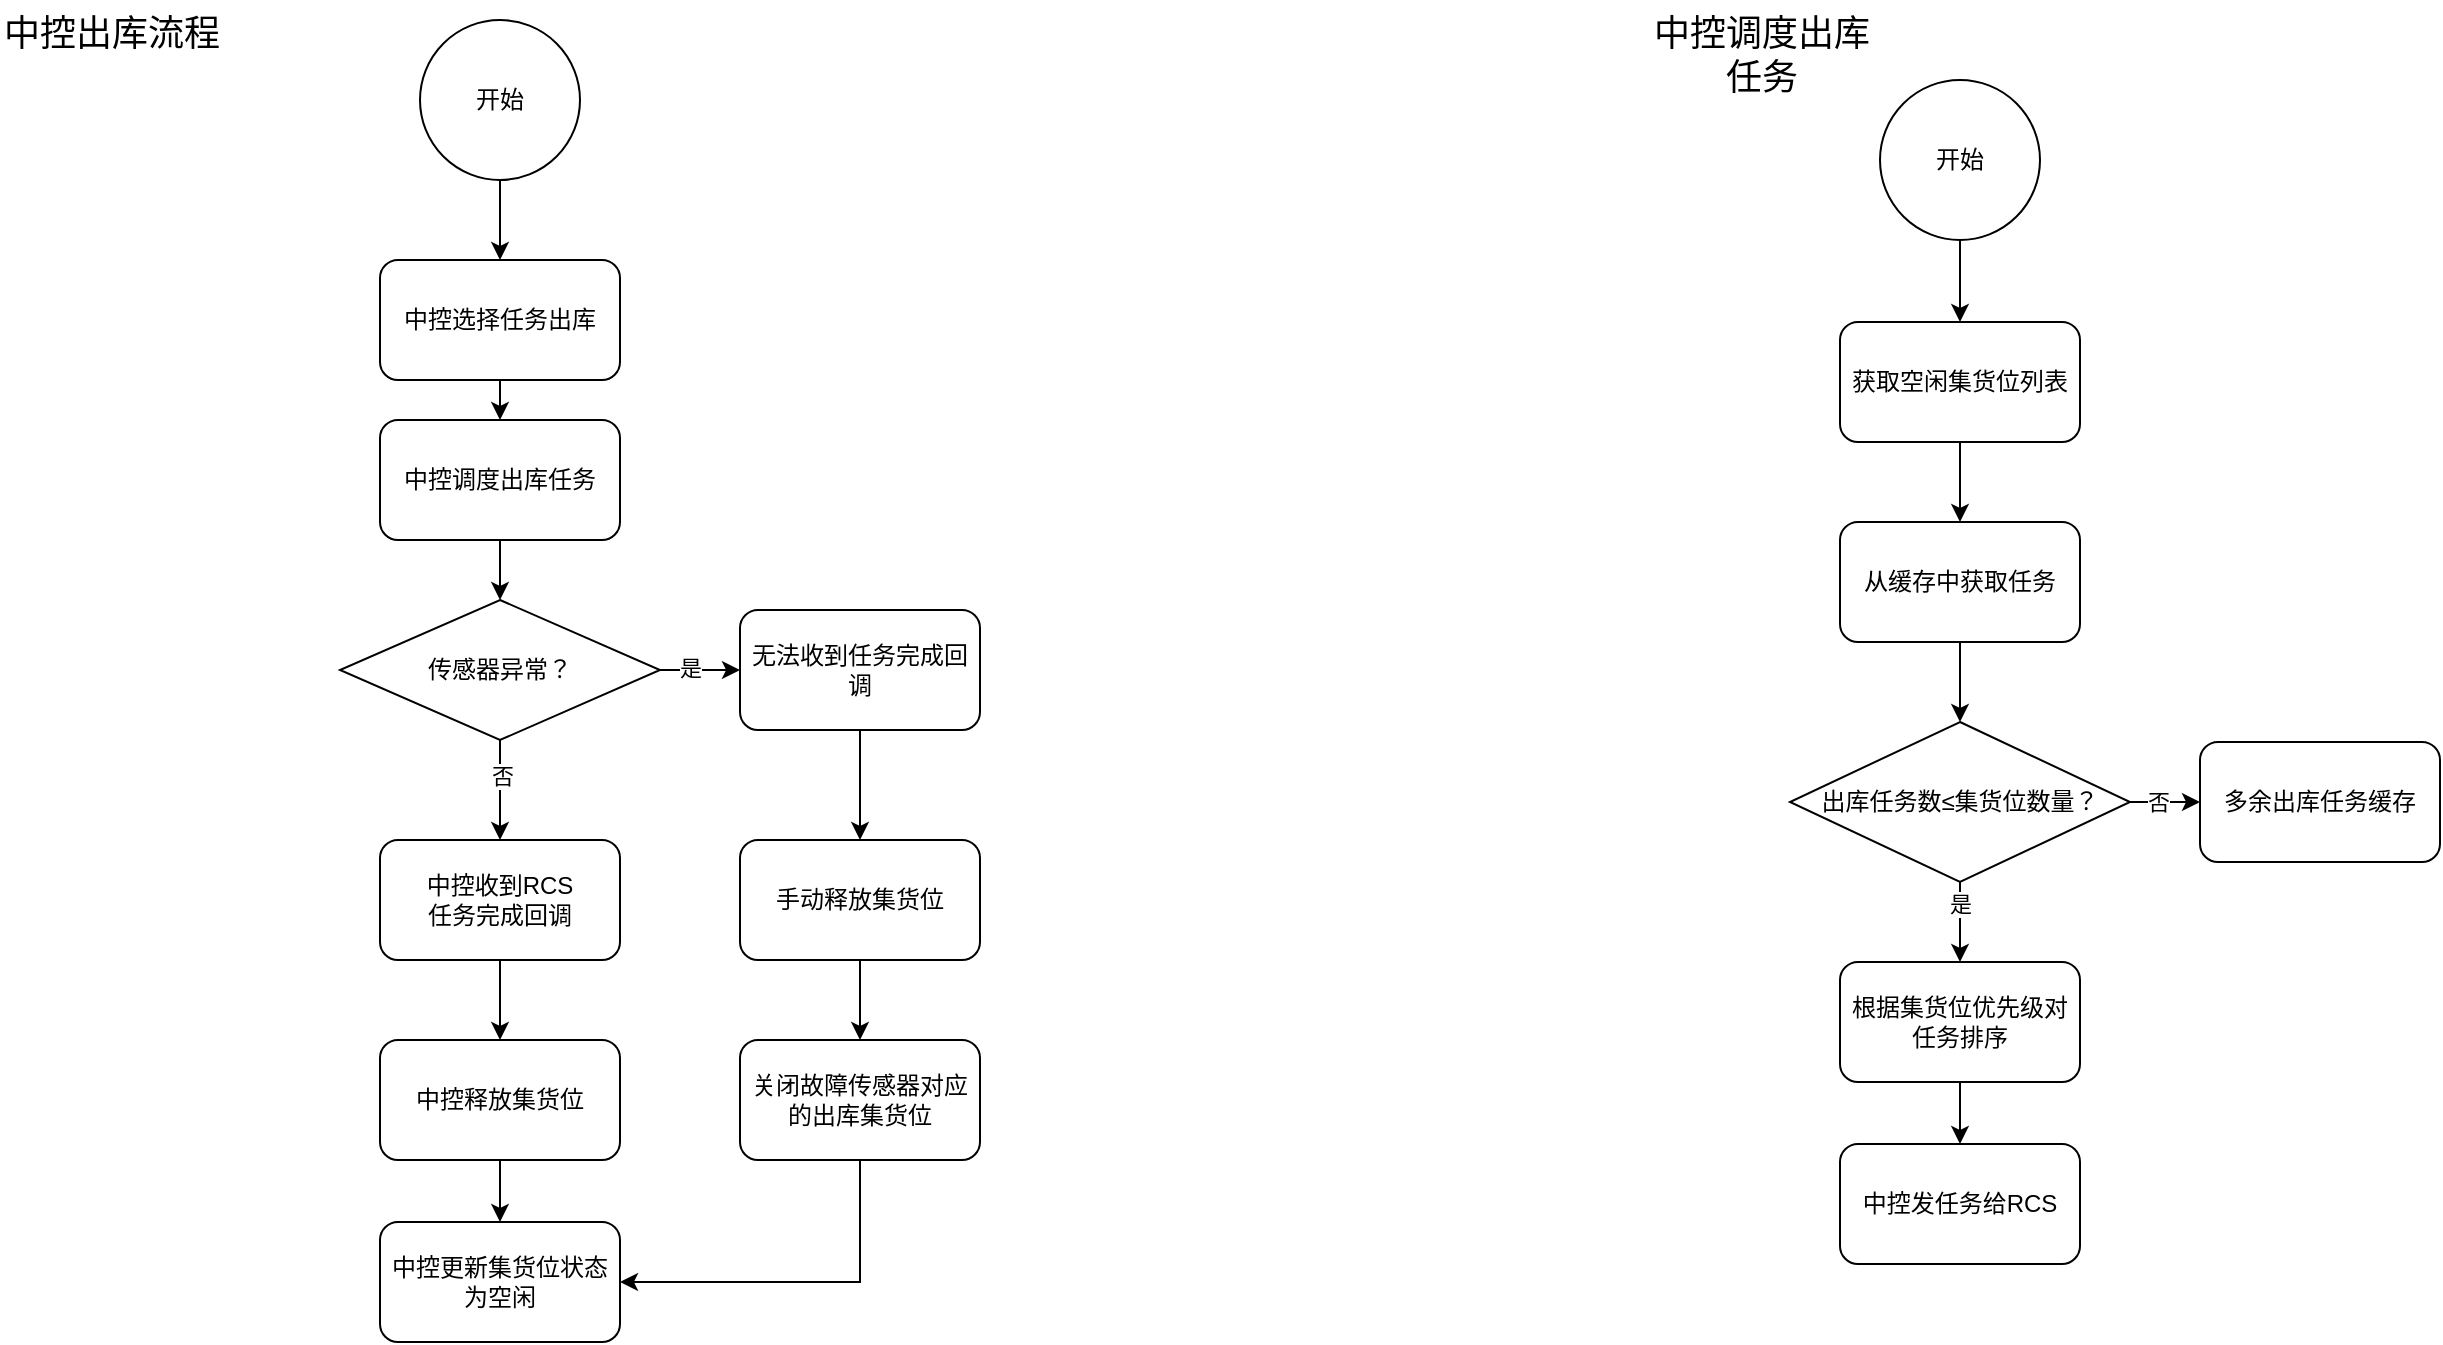 <mxfile version="17.1.3" type="github">
  <diagram id="cRzlzBvyMLGwdJzJPwRj" name="Page-1">
    <mxGraphModel dx="1808" dy="548" grid="1" gridSize="10" guides="1" tooltips="1" connect="1" arrows="1" fold="1" page="1" pageScale="1" pageWidth="827" pageHeight="1169" math="0" shadow="0">
      <root>
        <mxCell id="0" />
        <mxCell id="1" parent="0" />
        <mxCell id="N3w-Lasd4Tz9Ui_GBEL--3" style="edgeStyle=orthogonalEdgeStyle;rounded=0;orthogonalLoop=1;jettySize=auto;html=1;exitX=0.5;exitY=1;exitDx=0;exitDy=0;entryX=0.5;entryY=0;entryDx=0;entryDy=0;" parent="1" source="N3w-Lasd4Tz9Ui_GBEL--1" target="N3w-Lasd4Tz9Ui_GBEL--2" edge="1">
          <mxGeometry relative="1" as="geometry" />
        </mxCell>
        <mxCell id="N3w-Lasd4Tz9Ui_GBEL--1" value="开始" style="ellipse;whiteSpace=wrap;html=1;aspect=fixed;" parent="1" vertex="1">
          <mxGeometry x="-440" y="89" width="80" height="80" as="geometry" />
        </mxCell>
        <mxCell id="N3w-Lasd4Tz9Ui_GBEL--5" style="edgeStyle=orthogonalEdgeStyle;rounded=0;orthogonalLoop=1;jettySize=auto;html=1;exitX=0.5;exitY=1;exitDx=0;exitDy=0;entryX=0.5;entryY=0;entryDx=0;entryDy=0;" parent="1" source="N3w-Lasd4Tz9Ui_GBEL--2" target="N3w-Lasd4Tz9Ui_GBEL--4" edge="1">
          <mxGeometry relative="1" as="geometry" />
        </mxCell>
        <mxCell id="N3w-Lasd4Tz9Ui_GBEL--2" value="中控选择任务出库" style="rounded=1;whiteSpace=wrap;html=1;" parent="1" vertex="1">
          <mxGeometry x="-460" y="209" width="120" height="60" as="geometry" />
        </mxCell>
        <mxCell id="N3w-Lasd4Tz9Ui_GBEL--58" style="edgeStyle=orthogonalEdgeStyle;rounded=0;orthogonalLoop=1;jettySize=auto;html=1;exitX=0.5;exitY=1;exitDx=0;exitDy=0;entryX=0.5;entryY=0;entryDx=0;entryDy=0;" parent="1" source="N3w-Lasd4Tz9Ui_GBEL--4" target="N3w-Lasd4Tz9Ui_GBEL--56" edge="1">
          <mxGeometry relative="1" as="geometry" />
        </mxCell>
        <mxCell id="N3w-Lasd4Tz9Ui_GBEL--4" value="中控调度出库任务" style="rounded=1;whiteSpace=wrap;html=1;" parent="1" vertex="1">
          <mxGeometry x="-460" y="289" width="120" height="60" as="geometry" />
        </mxCell>
        <mxCell id="N3w-Lasd4Tz9Ui_GBEL--54" style="edgeStyle=orthogonalEdgeStyle;rounded=0;orthogonalLoop=1;jettySize=auto;html=1;exitX=0.5;exitY=1;exitDx=0;exitDy=0;entryX=0.5;entryY=0;entryDx=0;entryDy=0;" parent="1" source="N3w-Lasd4Tz9Ui_GBEL--9" target="N3w-Lasd4Tz9Ui_GBEL--53" edge="1">
          <mxGeometry relative="1" as="geometry" />
        </mxCell>
        <mxCell id="N3w-Lasd4Tz9Ui_GBEL--9" value="中控释放集货位" style="rounded=1;whiteSpace=wrap;html=1;" parent="1" vertex="1">
          <mxGeometry x="-460" y="599" width="120" height="60" as="geometry" />
        </mxCell>
        <mxCell id="N3w-Lasd4Tz9Ui_GBEL--16" value="&lt;div style=&quot;text-align: center&quot;&gt;&lt;span&gt;&lt;font face=&quot;helvetica&quot; style=&quot;font-size: 18px&quot;&gt;中控调度出库任务&lt;/font&gt;&lt;/span&gt;&lt;/div&gt;" style="text;whiteSpace=wrap;html=1;" parent="1" vertex="1">
          <mxGeometry x="170" y="79" width="120" height="30" as="geometry" />
        </mxCell>
        <mxCell id="N3w-Lasd4Tz9Ui_GBEL--17" value="&lt;div style=&quot;text-align: center&quot;&gt;&lt;span&gt;&lt;font face=&quot;helvetica&quot; style=&quot;font-size: 18px&quot;&gt;中控出库流程&lt;/font&gt;&lt;/span&gt;&lt;/div&gt;" style="text;whiteSpace=wrap;html=1;" parent="1" vertex="1">
          <mxGeometry x="-650" y="79" width="120" height="30" as="geometry" />
        </mxCell>
        <mxCell id="N3w-Lasd4Tz9Ui_GBEL--20" style="edgeStyle=orthogonalEdgeStyle;rounded=0;orthogonalLoop=1;jettySize=auto;html=1;exitX=0.5;exitY=1;exitDx=0;exitDy=0;entryX=0.5;entryY=0;entryDx=0;entryDy=0;" parent="1" source="N3w-Lasd4Tz9Ui_GBEL--18" target="N3w-Lasd4Tz9Ui_GBEL--42" edge="1">
          <mxGeometry relative="1" as="geometry">
            <mxPoint x="329.49" y="226.88" as="targetPoint" />
          </mxGeometry>
        </mxCell>
        <mxCell id="N3w-Lasd4Tz9Ui_GBEL--18" value="开始" style="ellipse;whiteSpace=wrap;html=1;aspect=fixed;" parent="1" vertex="1">
          <mxGeometry x="290" y="119" width="80" height="80" as="geometry" />
        </mxCell>
        <mxCell id="N3w-Lasd4Tz9Ui_GBEL--24" style="edgeStyle=orthogonalEdgeStyle;rounded=0;orthogonalLoop=1;jettySize=auto;html=1;exitX=1;exitY=0.5;exitDx=0;exitDy=0;entryX=0;entryY=0.5;entryDx=0;entryDy=0;" parent="1" source="N3w-Lasd4Tz9Ui_GBEL--21" target="N3w-Lasd4Tz9Ui_GBEL--23" edge="1">
          <mxGeometry relative="1" as="geometry" />
        </mxCell>
        <mxCell id="N3w-Lasd4Tz9Ui_GBEL--27" value="否" style="edgeLabel;html=1;align=center;verticalAlign=middle;resizable=0;points=[];" parent="N3w-Lasd4Tz9Ui_GBEL--24" vertex="1" connectable="0">
          <mxGeometry x="-0.228" relative="1" as="geometry">
            <mxPoint as="offset" />
          </mxGeometry>
        </mxCell>
        <mxCell id="N3w-Lasd4Tz9Ui_GBEL--26" style="edgeStyle=orthogonalEdgeStyle;rounded=0;orthogonalLoop=1;jettySize=auto;html=1;exitX=0.5;exitY=1;exitDx=0;exitDy=0;entryX=0.5;entryY=0;entryDx=0;entryDy=0;" parent="1" source="N3w-Lasd4Tz9Ui_GBEL--21" target="N3w-Lasd4Tz9Ui_GBEL--29" edge="1">
          <mxGeometry relative="1" as="geometry">
            <mxPoint x="330" y="560" as="targetPoint" />
          </mxGeometry>
        </mxCell>
        <mxCell id="N3w-Lasd4Tz9Ui_GBEL--28" value="是" style="edgeLabel;html=1;align=center;verticalAlign=middle;resizable=0;points=[];" parent="N3w-Lasd4Tz9Ui_GBEL--26" vertex="1" connectable="0">
          <mxGeometry x="-0.731" y="1" relative="1" as="geometry">
            <mxPoint x="-1" y="5" as="offset" />
          </mxGeometry>
        </mxCell>
        <mxCell id="N3w-Lasd4Tz9Ui_GBEL--21" value="出库任务数≤集货位数量？" style="rhombus;whiteSpace=wrap;html=1;" parent="1" vertex="1">
          <mxGeometry x="245" y="440" width="170" height="80" as="geometry" />
        </mxCell>
        <mxCell id="N3w-Lasd4Tz9Ui_GBEL--23" value="多余出库任务缓存" style="rounded=1;whiteSpace=wrap;html=1;" parent="1" vertex="1">
          <mxGeometry x="450" y="450" width="120" height="60" as="geometry" />
        </mxCell>
        <mxCell id="N3w-Lasd4Tz9Ui_GBEL--31" style="edgeStyle=orthogonalEdgeStyle;rounded=0;orthogonalLoop=1;jettySize=auto;html=1;exitX=0.5;exitY=1;exitDx=0;exitDy=0;entryX=0.5;entryY=0;entryDx=0;entryDy=0;" parent="1" source="N3w-Lasd4Tz9Ui_GBEL--29" target="N3w-Lasd4Tz9Ui_GBEL--30" edge="1">
          <mxGeometry relative="1" as="geometry" />
        </mxCell>
        <mxCell id="N3w-Lasd4Tz9Ui_GBEL--29" value="根据集货位优先级对任务排序" style="rounded=1;whiteSpace=wrap;html=1;" parent="1" vertex="1">
          <mxGeometry x="270" y="560" width="120" height="60" as="geometry" />
        </mxCell>
        <mxCell id="N3w-Lasd4Tz9Ui_GBEL--30" value="中控发任务给RCS" style="rounded=1;whiteSpace=wrap;html=1;" parent="1" vertex="1">
          <mxGeometry x="270" y="651" width="120" height="60" as="geometry" />
        </mxCell>
        <mxCell id="N3w-Lasd4Tz9Ui_GBEL--39" style="edgeStyle=orthogonalEdgeStyle;rounded=0;orthogonalLoop=1;jettySize=auto;html=1;exitX=1;exitY=0.5;exitDx=0;exitDy=0;entryX=0;entryY=0.5;entryDx=0;entryDy=0;" parent="1" edge="1">
          <mxGeometry relative="1" as="geometry">
            <mxPoint x="605" y="270" as="sourcePoint" />
          </mxGeometry>
        </mxCell>
        <mxCell id="N3w-Lasd4Tz9Ui_GBEL--47" style="edgeStyle=orthogonalEdgeStyle;rounded=0;orthogonalLoop=1;jettySize=auto;html=1;exitX=0.5;exitY=1;exitDx=0;exitDy=0;entryX=0.5;entryY=0;entryDx=0;entryDy=0;" parent="1" source="N3w-Lasd4Tz9Ui_GBEL--42" target="N3w-Lasd4Tz9Ui_GBEL--48" edge="1">
          <mxGeometry relative="1" as="geometry">
            <mxPoint x="330" y="330" as="targetPoint" />
          </mxGeometry>
        </mxCell>
        <mxCell id="N3w-Lasd4Tz9Ui_GBEL--42" value="获取空闲集货位列表" style="rounded=1;whiteSpace=wrap;html=1;" parent="1" vertex="1">
          <mxGeometry x="270" y="240" width="120" height="60" as="geometry" />
        </mxCell>
        <mxCell id="N3w-Lasd4Tz9Ui_GBEL--52" style="edgeStyle=orthogonalEdgeStyle;rounded=0;orthogonalLoop=1;jettySize=auto;html=1;exitX=0.5;exitY=1;exitDx=0;exitDy=0;entryX=0.5;entryY=0;entryDx=0;entryDy=0;" parent="1" source="N3w-Lasd4Tz9Ui_GBEL--48" target="N3w-Lasd4Tz9Ui_GBEL--21" edge="1">
          <mxGeometry relative="1" as="geometry" />
        </mxCell>
        <mxCell id="N3w-Lasd4Tz9Ui_GBEL--48" value="从缓存中获取任务" style="rounded=1;whiteSpace=wrap;html=1;" parent="1" vertex="1">
          <mxGeometry x="270" y="340" width="120" height="60" as="geometry" />
        </mxCell>
        <mxCell id="N3w-Lasd4Tz9Ui_GBEL--53" value="中控更新集货位状态为空闲" style="rounded=1;whiteSpace=wrap;html=1;" parent="1" vertex="1">
          <mxGeometry x="-460" y="690" width="120" height="60" as="geometry" />
        </mxCell>
        <mxCell id="N3w-Lasd4Tz9Ui_GBEL--60" style="edgeStyle=orthogonalEdgeStyle;rounded=0;orthogonalLoop=1;jettySize=auto;html=1;exitX=0.5;exitY=1;exitDx=0;exitDy=0;entryX=0.5;entryY=0;entryDx=0;entryDy=0;" parent="1" source="N3w-Lasd4Tz9Ui_GBEL--56" target="N3w-Lasd4Tz9Ui_GBEL--59" edge="1">
          <mxGeometry relative="1" as="geometry" />
        </mxCell>
        <mxCell id="N3w-Lasd4Tz9Ui_GBEL--61" value="否" style="edgeLabel;html=1;align=center;verticalAlign=middle;resizable=0;points=[];" parent="N3w-Lasd4Tz9Ui_GBEL--60" vertex="1" connectable="0">
          <mxGeometry x="-0.28" y="1" relative="1" as="geometry">
            <mxPoint as="offset" />
          </mxGeometry>
        </mxCell>
        <mxCell id="N3w-Lasd4Tz9Ui_GBEL--64" style="edgeStyle=orthogonalEdgeStyle;rounded=0;orthogonalLoop=1;jettySize=auto;html=1;exitX=1;exitY=0.5;exitDx=0;exitDy=0;entryX=0;entryY=0.5;entryDx=0;entryDy=0;" parent="1" source="N3w-Lasd4Tz9Ui_GBEL--56" target="N3w-Lasd4Tz9Ui_GBEL--63" edge="1">
          <mxGeometry relative="1" as="geometry" />
        </mxCell>
        <mxCell id="N3w-Lasd4Tz9Ui_GBEL--65" value="是" style="edgeLabel;html=1;align=center;verticalAlign=middle;resizable=0;points=[];" parent="N3w-Lasd4Tz9Ui_GBEL--64" vertex="1" connectable="0">
          <mxGeometry x="-0.283" y="1" relative="1" as="geometry">
            <mxPoint as="offset" />
          </mxGeometry>
        </mxCell>
        <mxCell id="N3w-Lasd4Tz9Ui_GBEL--56" value="传感器异常？" style="rhombus;whiteSpace=wrap;html=1;" parent="1" vertex="1">
          <mxGeometry x="-480" y="379" width="160" height="70" as="geometry" />
        </mxCell>
        <mxCell id="N3w-Lasd4Tz9Ui_GBEL--62" style="edgeStyle=orthogonalEdgeStyle;rounded=0;orthogonalLoop=1;jettySize=auto;html=1;exitX=0.5;exitY=1;exitDx=0;exitDy=0;entryX=0.5;entryY=0;entryDx=0;entryDy=0;" parent="1" source="N3w-Lasd4Tz9Ui_GBEL--59" target="N3w-Lasd4Tz9Ui_GBEL--9" edge="1">
          <mxGeometry relative="1" as="geometry" />
        </mxCell>
        <mxCell id="N3w-Lasd4Tz9Ui_GBEL--59" value="中控收到RCS&lt;br&gt;任务完成回调" style="rounded=1;whiteSpace=wrap;html=1;" parent="1" vertex="1">
          <mxGeometry x="-460" y="499" width="120" height="60" as="geometry" />
        </mxCell>
        <mxCell id="N3w-Lasd4Tz9Ui_GBEL--67" style="edgeStyle=orthogonalEdgeStyle;rounded=0;orthogonalLoop=1;jettySize=auto;html=1;exitX=0.5;exitY=1;exitDx=0;exitDy=0;entryX=0.5;entryY=0;entryDx=0;entryDy=0;" parent="1" source="N3w-Lasd4Tz9Ui_GBEL--63" target="N3w-Lasd4Tz9Ui_GBEL--66" edge="1">
          <mxGeometry relative="1" as="geometry" />
        </mxCell>
        <mxCell id="N3w-Lasd4Tz9Ui_GBEL--63" value="无法收到任务完成回调" style="rounded=1;whiteSpace=wrap;html=1;" parent="1" vertex="1">
          <mxGeometry x="-280" y="384" width="120" height="60" as="geometry" />
        </mxCell>
        <mxCell id="1XdYHk9GoFmt2zoT3gbZ-2" style="edgeStyle=orthogonalEdgeStyle;rounded=0;orthogonalLoop=1;jettySize=auto;html=1;exitX=0.5;exitY=1;exitDx=0;exitDy=0;entryX=0.5;entryY=0;entryDx=0;entryDy=0;" parent="1" source="N3w-Lasd4Tz9Ui_GBEL--66" target="1XdYHk9GoFmt2zoT3gbZ-1" edge="1">
          <mxGeometry relative="1" as="geometry" />
        </mxCell>
        <mxCell id="N3w-Lasd4Tz9Ui_GBEL--66" value="手动释放集货位" style="rounded=1;whiteSpace=wrap;html=1;" parent="1" vertex="1">
          <mxGeometry x="-280" y="499" width="120" height="60" as="geometry" />
        </mxCell>
        <mxCell id="1XdYHk9GoFmt2zoT3gbZ-3" style="edgeStyle=orthogonalEdgeStyle;rounded=0;orthogonalLoop=1;jettySize=auto;html=1;exitX=0.5;exitY=1;exitDx=0;exitDy=0;entryX=1;entryY=0.5;entryDx=0;entryDy=0;" parent="1" source="1XdYHk9GoFmt2zoT3gbZ-1" target="N3w-Lasd4Tz9Ui_GBEL--53" edge="1">
          <mxGeometry relative="1" as="geometry" />
        </mxCell>
        <mxCell id="1XdYHk9GoFmt2zoT3gbZ-1" value="关闭故障传感器对应的出库集货位" style="rounded=1;whiteSpace=wrap;html=1;" parent="1" vertex="1">
          <mxGeometry x="-280" y="599" width="120" height="60" as="geometry" />
        </mxCell>
      </root>
    </mxGraphModel>
  </diagram>
</mxfile>
